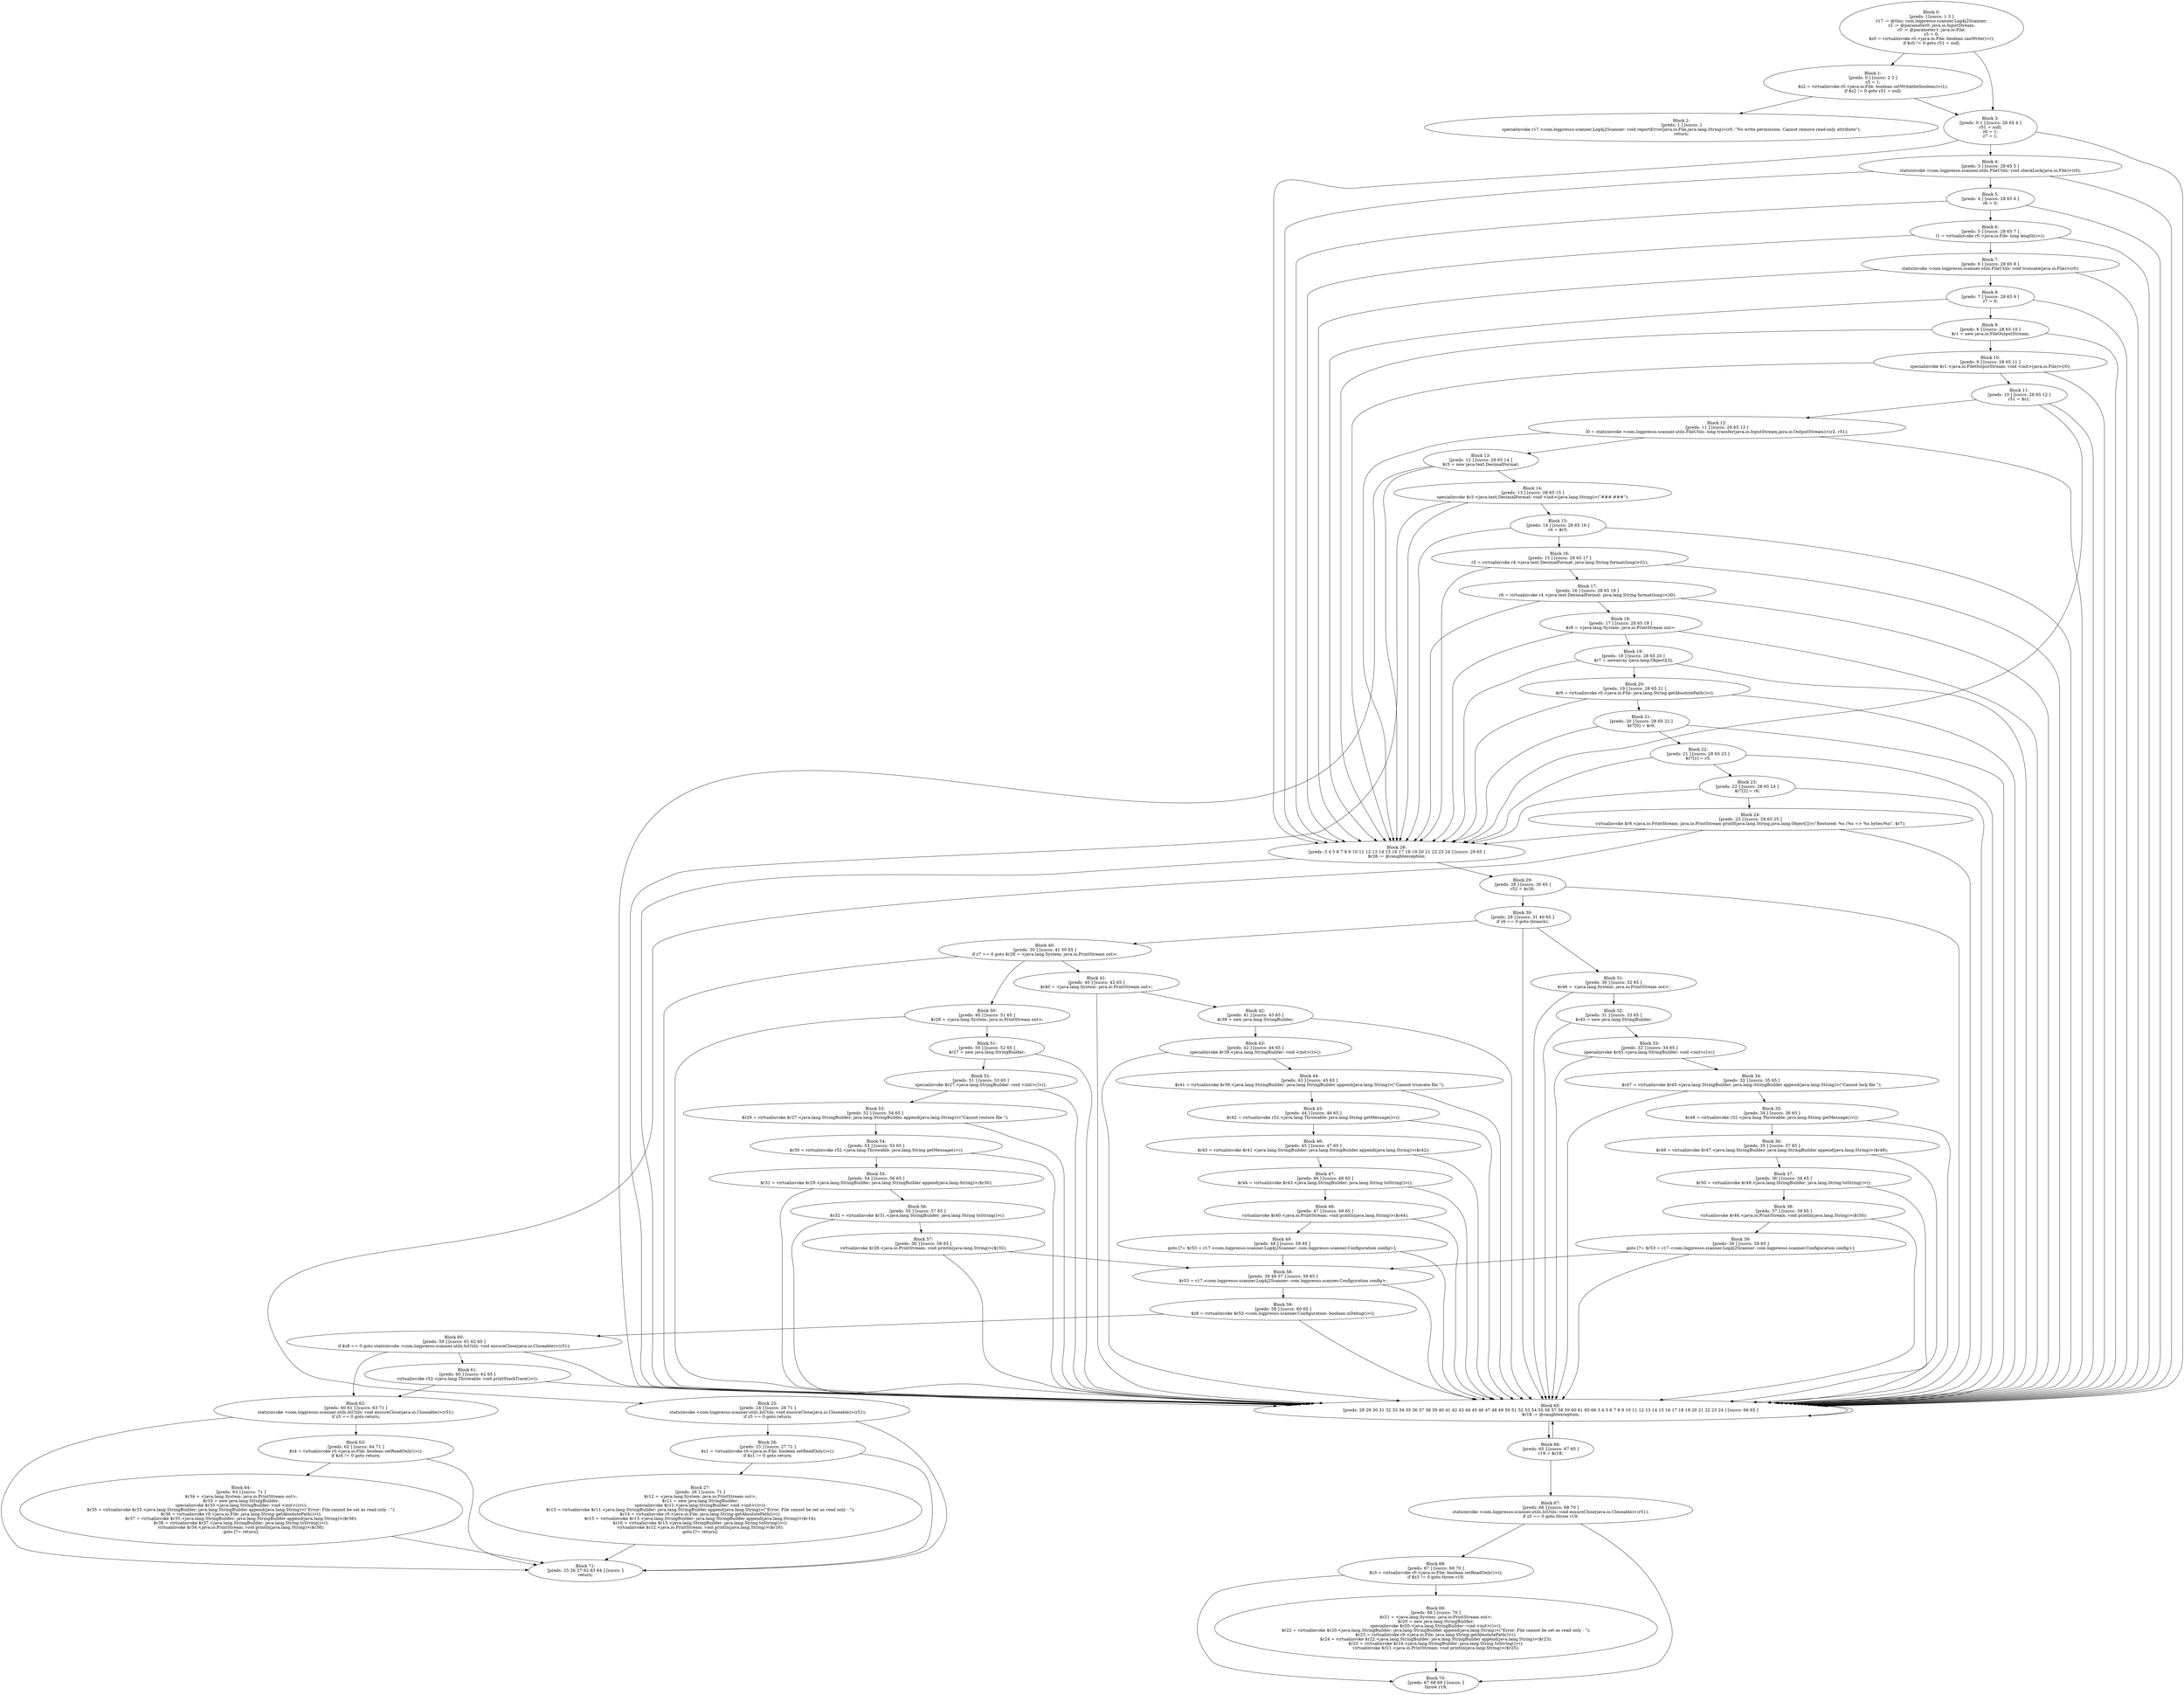 digraph "unitGraph" {
    "Block 0:
[preds: ] [succs: 1 3 ]
r17 := @this: com.logpresso.scanner.Log4j2Scanner;
r2 := @parameter0: java.io.InputStream;
r0 := @parameter1: java.io.File;
z5 = 0;
$z0 = virtualinvoke r0.<java.io.File: boolean canWrite()>();
if $z0 != 0 goto r51 = null;
"
    "Block 1:
[preds: 0 ] [succs: 2 3 ]
z5 = 1;
$z2 = virtualinvoke r0.<java.io.File: boolean setWritable(boolean)>(1);
if $z2 != 0 goto r51 = null;
"
    "Block 2:
[preds: 1 ] [succs: ]
specialinvoke r17.<com.logpresso.scanner.Log4j2Scanner: void reportError(java.io.File,java.lang.String)>(r0, \"No write permission. Cannot remove read-only attribute\");
return;
"
    "Block 3:
[preds: 0 1 ] [succs: 28 65 4 ]
r51 = null;
z6 = 1;
z7 = 1;
"
    "Block 4:
[preds: 3 ] [succs: 28 65 5 ]
staticinvoke <com.logpresso.scanner.utils.FileUtils: void checkLock(java.io.File)>(r0);
"
    "Block 5:
[preds: 4 ] [succs: 28 65 6 ]
z6 = 0;
"
    "Block 6:
[preds: 5 ] [succs: 28 65 7 ]
l1 = virtualinvoke r0.<java.io.File: long length()>();
"
    "Block 7:
[preds: 6 ] [succs: 28 65 8 ]
staticinvoke <com.logpresso.scanner.utils.FileUtils: void truncate(java.io.File)>(r0);
"
    "Block 8:
[preds: 7 ] [succs: 28 65 9 ]
z7 = 0;
"
    "Block 9:
[preds: 8 ] [succs: 28 65 10 ]
$r1 = new java.io.FileOutputStream;
"
    "Block 10:
[preds: 9 ] [succs: 28 65 11 ]
specialinvoke $r1.<java.io.FileOutputStream: void <init>(java.io.File)>(r0);
"
    "Block 11:
[preds: 10 ] [succs: 28 65 12 ]
r51 = $r1;
"
    "Block 12:
[preds: 11 ] [succs: 28 65 13 ]
l0 = staticinvoke <com.logpresso.scanner.utils.FileUtils: long transfer(java.io.InputStream,java.io.OutputStream)>(r2, r51);
"
    "Block 13:
[preds: 12 ] [succs: 28 65 14 ]
$r3 = new java.text.DecimalFormat;
"
    "Block 14:
[preds: 13 ] [succs: 28 65 15 ]
specialinvoke $r3.<java.text.DecimalFormat: void <init>(java.lang.String)>(\"###,###\");
"
    "Block 15:
[preds: 14 ] [succs: 28 65 16 ]
r4 = $r3;
"
    "Block 16:
[preds: 15 ] [succs: 28 65 17 ]
r5 = virtualinvoke r4.<java.text.DecimalFormat: java.lang.String format(long)>(l1);
"
    "Block 17:
[preds: 16 ] [succs: 28 65 18 ]
r6 = virtualinvoke r4.<java.text.DecimalFormat: java.lang.String format(long)>(l0);
"
    "Block 18:
[preds: 17 ] [succs: 28 65 19 ]
$r8 = <java.lang.System: java.io.PrintStream out>;
"
    "Block 19:
[preds: 18 ] [succs: 28 65 20 ]
$r7 = newarray (java.lang.Object)[3];
"
    "Block 20:
[preds: 19 ] [succs: 28 65 21 ]
$r9 = virtualinvoke r0.<java.io.File: java.lang.String getAbsolutePath()>();
"
    "Block 21:
[preds: 20 ] [succs: 28 65 22 ]
$r7[0] = $r9;
"
    "Block 22:
[preds: 21 ] [succs: 28 65 23 ]
$r7[1] = r5;
"
    "Block 23:
[preds: 22 ] [succs: 28 65 24 ]
$r7[2] = r6;
"
    "Block 24:
[preds: 23 ] [succs: 28 65 25 ]
virtualinvoke $r8.<java.io.PrintStream: java.io.PrintStream printf(java.lang.String,java.lang.Object[])>(\"Restored: %s (%s => %s bytes)%n\", $r7);
"
    "Block 25:
[preds: 24 ] [succs: 26 71 ]
staticinvoke <com.logpresso.scanner.utils.IoUtils: void ensureClose(java.io.Closeable)>(r51);
if z5 == 0 goto return;
"
    "Block 26:
[preds: 25 ] [succs: 27 71 ]
$z1 = virtualinvoke r0.<java.io.File: boolean setReadOnly()>();
if $z1 != 0 goto return;
"
    "Block 27:
[preds: 26 ] [succs: 71 ]
$r12 = <java.lang.System: java.io.PrintStream out>;
$r11 = new java.lang.StringBuilder;
specialinvoke $r11.<java.lang.StringBuilder: void <init>()>();
$r13 = virtualinvoke $r11.<java.lang.StringBuilder: java.lang.StringBuilder append(java.lang.String)>(\"Error: File cannot be set as read only - \");
$r14 = virtualinvoke r0.<java.io.File: java.lang.String getAbsolutePath()>();
$r15 = virtualinvoke $r13.<java.lang.StringBuilder: java.lang.StringBuilder append(java.lang.String)>($r14);
$r16 = virtualinvoke $r15.<java.lang.StringBuilder: java.lang.String toString()>();
virtualinvoke $r12.<java.io.PrintStream: void println(java.lang.String)>($r16);
goto [?= return];
"
    "Block 28:
[preds: 3 4 5 6 7 8 9 10 11 12 13 14 15 16 17 18 19 20 21 22 23 24 ] [succs: 29 65 ]
$r26 := @caughtexception;
"
    "Block 29:
[preds: 28 ] [succs: 30 65 ]
r52 = $r26;
"
    "Block 30:
[preds: 29 ] [succs: 31 40 65 ]
if z6 == 0 goto (branch);
"
    "Block 31:
[preds: 30 ] [succs: 32 65 ]
$r46 = <java.lang.System: java.io.PrintStream out>;
"
    "Block 32:
[preds: 31 ] [succs: 33 65 ]
$r45 = new java.lang.StringBuilder;
"
    "Block 33:
[preds: 32 ] [succs: 34 65 ]
specialinvoke $r45.<java.lang.StringBuilder: void <init>()>();
"
    "Block 34:
[preds: 33 ] [succs: 35 65 ]
$r47 = virtualinvoke $r45.<java.lang.StringBuilder: java.lang.StringBuilder append(java.lang.String)>(\"Cannot lock file \");
"
    "Block 35:
[preds: 34 ] [succs: 36 65 ]
$r48 = virtualinvoke r52.<java.lang.Throwable: java.lang.String getMessage()>();
"
    "Block 36:
[preds: 35 ] [succs: 37 65 ]
$r49 = virtualinvoke $r47.<java.lang.StringBuilder: java.lang.StringBuilder append(java.lang.String)>($r48);
"
    "Block 37:
[preds: 36 ] [succs: 38 65 ]
$r50 = virtualinvoke $r49.<java.lang.StringBuilder: java.lang.String toString()>();
"
    "Block 38:
[preds: 37 ] [succs: 39 65 ]
virtualinvoke $r46.<java.io.PrintStream: void println(java.lang.String)>($r50);
"
    "Block 39:
[preds: 38 ] [succs: 58 65 ]
goto [?= $r53 = r17.<com.logpresso.scanner.Log4j2Scanner: com.logpresso.scanner.Configuration config>];
"
    "Block 40:
[preds: 30 ] [succs: 41 50 65 ]
if z7 == 0 goto $r28 = <java.lang.System: java.io.PrintStream out>;
"
    "Block 41:
[preds: 40 ] [succs: 42 65 ]
$r40 = <java.lang.System: java.io.PrintStream out>;
"
    "Block 42:
[preds: 41 ] [succs: 43 65 ]
$r39 = new java.lang.StringBuilder;
"
    "Block 43:
[preds: 42 ] [succs: 44 65 ]
specialinvoke $r39.<java.lang.StringBuilder: void <init>()>();
"
    "Block 44:
[preds: 43 ] [succs: 45 65 ]
$r41 = virtualinvoke $r39.<java.lang.StringBuilder: java.lang.StringBuilder append(java.lang.String)>(\"Cannot truncate file \");
"
    "Block 45:
[preds: 44 ] [succs: 46 65 ]
$r42 = virtualinvoke r52.<java.lang.Throwable: java.lang.String getMessage()>();
"
    "Block 46:
[preds: 45 ] [succs: 47 65 ]
$r43 = virtualinvoke $r41.<java.lang.StringBuilder: java.lang.StringBuilder append(java.lang.String)>($r42);
"
    "Block 47:
[preds: 46 ] [succs: 48 65 ]
$r44 = virtualinvoke $r43.<java.lang.StringBuilder: java.lang.String toString()>();
"
    "Block 48:
[preds: 47 ] [succs: 49 65 ]
virtualinvoke $r40.<java.io.PrintStream: void println(java.lang.String)>($r44);
"
    "Block 49:
[preds: 48 ] [succs: 58 65 ]
goto [?= $r53 = r17.<com.logpresso.scanner.Log4j2Scanner: com.logpresso.scanner.Configuration config>];
"
    "Block 50:
[preds: 40 ] [succs: 51 65 ]
$r28 = <java.lang.System: java.io.PrintStream out>;
"
    "Block 51:
[preds: 50 ] [succs: 52 65 ]
$r27 = new java.lang.StringBuilder;
"
    "Block 52:
[preds: 51 ] [succs: 53 65 ]
specialinvoke $r27.<java.lang.StringBuilder: void <init>()>();
"
    "Block 53:
[preds: 52 ] [succs: 54 65 ]
$r29 = virtualinvoke $r27.<java.lang.StringBuilder: java.lang.StringBuilder append(java.lang.String)>(\"Cannot restore file \");
"
    "Block 54:
[preds: 53 ] [succs: 55 65 ]
$r30 = virtualinvoke r52.<java.lang.Throwable: java.lang.String getMessage()>();
"
    "Block 55:
[preds: 54 ] [succs: 56 65 ]
$r31 = virtualinvoke $r29.<java.lang.StringBuilder: java.lang.StringBuilder append(java.lang.String)>($r30);
"
    "Block 56:
[preds: 55 ] [succs: 57 65 ]
$r32 = virtualinvoke $r31.<java.lang.StringBuilder: java.lang.String toString()>();
"
    "Block 57:
[preds: 56 ] [succs: 58 65 ]
virtualinvoke $r28.<java.io.PrintStream: void println(java.lang.String)>($r32);
"
    "Block 58:
[preds: 39 49 57 ] [succs: 59 65 ]
$r53 = r17.<com.logpresso.scanner.Log4j2Scanner: com.logpresso.scanner.Configuration config>;
"
    "Block 59:
[preds: 58 ] [succs: 60 65 ]
$z8 = virtualinvoke $r53.<com.logpresso.scanner.Configuration: boolean isDebug()>();
"
    "Block 60:
[preds: 59 ] [succs: 61 62 65 ]
if $z8 == 0 goto staticinvoke <com.logpresso.scanner.utils.IoUtils: void ensureClose(java.io.Closeable)>(r51);
"
    "Block 61:
[preds: 60 ] [succs: 62 65 ]
virtualinvoke r52.<java.lang.Throwable: void printStackTrace()>();
"
    "Block 62:
[preds: 60 61 ] [succs: 63 71 ]
staticinvoke <com.logpresso.scanner.utils.IoUtils: void ensureClose(java.io.Closeable)>(r51);
if z5 == 0 goto return;
"
    "Block 63:
[preds: 62 ] [succs: 64 71 ]
$z4 = virtualinvoke r0.<java.io.File: boolean setReadOnly()>();
if $z4 != 0 goto return;
"
    "Block 64:
[preds: 63 ] [succs: 71 ]
$r34 = <java.lang.System: java.io.PrintStream out>;
$r33 = new java.lang.StringBuilder;
specialinvoke $r33.<java.lang.StringBuilder: void <init>()>();
$r35 = virtualinvoke $r33.<java.lang.StringBuilder: java.lang.StringBuilder append(java.lang.String)>(\"Error: File cannot be set as read only - \");
$r36 = virtualinvoke r0.<java.io.File: java.lang.String getAbsolutePath()>();
$r37 = virtualinvoke $r35.<java.lang.StringBuilder: java.lang.StringBuilder append(java.lang.String)>($r36);
$r38 = virtualinvoke $r37.<java.lang.StringBuilder: java.lang.String toString()>();
virtualinvoke $r34.<java.io.PrintStream: void println(java.lang.String)>($r38);
goto [?= return];
"
    "Block 65:
[preds: 28 29 30 31 32 33 34 35 36 37 38 39 40 41 42 43 44 45 46 47 48 49 50 51 52 53 54 55 56 57 58 59 60 61 65 66 3 4 5 6 7 8 9 10 11 12 13 14 15 16 17 18 19 20 21 22 23 24 ] [succs: 66 65 ]
$r18 := @caughtexception;
"
    "Block 66:
[preds: 65 ] [succs: 67 65 ]
r19 = $r18;
"
    "Block 67:
[preds: 66 ] [succs: 68 70 ]
staticinvoke <com.logpresso.scanner.utils.IoUtils: void ensureClose(java.io.Closeable)>(r51);
if z5 == 0 goto throw r19;
"
    "Block 68:
[preds: 67 ] [succs: 69 70 ]
$z3 = virtualinvoke r0.<java.io.File: boolean setReadOnly()>();
if $z3 != 0 goto throw r19;
"
    "Block 69:
[preds: 68 ] [succs: 70 ]
$r21 = <java.lang.System: java.io.PrintStream out>;
$r20 = new java.lang.StringBuilder;
specialinvoke $r20.<java.lang.StringBuilder: void <init>()>();
$r22 = virtualinvoke $r20.<java.lang.StringBuilder: java.lang.StringBuilder append(java.lang.String)>(\"Error: File cannot be set as read only - \");
$r23 = virtualinvoke r0.<java.io.File: java.lang.String getAbsolutePath()>();
$r24 = virtualinvoke $r22.<java.lang.StringBuilder: java.lang.StringBuilder append(java.lang.String)>($r23);
$r25 = virtualinvoke $r24.<java.lang.StringBuilder: java.lang.String toString()>();
virtualinvoke $r21.<java.io.PrintStream: void println(java.lang.String)>($r25);
"
    "Block 70:
[preds: 67 68 69 ] [succs: ]
throw r19;
"
    "Block 71:
[preds: 25 26 27 62 63 64 ] [succs: ]
return;
"
    "Block 0:
[preds: ] [succs: 1 3 ]
r17 := @this: com.logpresso.scanner.Log4j2Scanner;
r2 := @parameter0: java.io.InputStream;
r0 := @parameter1: java.io.File;
z5 = 0;
$z0 = virtualinvoke r0.<java.io.File: boolean canWrite()>();
if $z0 != 0 goto r51 = null;
"->"Block 1:
[preds: 0 ] [succs: 2 3 ]
z5 = 1;
$z2 = virtualinvoke r0.<java.io.File: boolean setWritable(boolean)>(1);
if $z2 != 0 goto r51 = null;
";
    "Block 0:
[preds: ] [succs: 1 3 ]
r17 := @this: com.logpresso.scanner.Log4j2Scanner;
r2 := @parameter0: java.io.InputStream;
r0 := @parameter1: java.io.File;
z5 = 0;
$z0 = virtualinvoke r0.<java.io.File: boolean canWrite()>();
if $z0 != 0 goto r51 = null;
"->"Block 3:
[preds: 0 1 ] [succs: 28 65 4 ]
r51 = null;
z6 = 1;
z7 = 1;
";
    "Block 1:
[preds: 0 ] [succs: 2 3 ]
z5 = 1;
$z2 = virtualinvoke r0.<java.io.File: boolean setWritable(boolean)>(1);
if $z2 != 0 goto r51 = null;
"->"Block 2:
[preds: 1 ] [succs: ]
specialinvoke r17.<com.logpresso.scanner.Log4j2Scanner: void reportError(java.io.File,java.lang.String)>(r0, \"No write permission. Cannot remove read-only attribute\");
return;
";
    "Block 1:
[preds: 0 ] [succs: 2 3 ]
z5 = 1;
$z2 = virtualinvoke r0.<java.io.File: boolean setWritable(boolean)>(1);
if $z2 != 0 goto r51 = null;
"->"Block 3:
[preds: 0 1 ] [succs: 28 65 4 ]
r51 = null;
z6 = 1;
z7 = 1;
";
    "Block 3:
[preds: 0 1 ] [succs: 28 65 4 ]
r51 = null;
z6 = 1;
z7 = 1;
"->"Block 28:
[preds: 3 4 5 6 7 8 9 10 11 12 13 14 15 16 17 18 19 20 21 22 23 24 ] [succs: 29 65 ]
$r26 := @caughtexception;
";
    "Block 3:
[preds: 0 1 ] [succs: 28 65 4 ]
r51 = null;
z6 = 1;
z7 = 1;
"->"Block 65:
[preds: 28 29 30 31 32 33 34 35 36 37 38 39 40 41 42 43 44 45 46 47 48 49 50 51 52 53 54 55 56 57 58 59 60 61 65 66 3 4 5 6 7 8 9 10 11 12 13 14 15 16 17 18 19 20 21 22 23 24 ] [succs: 66 65 ]
$r18 := @caughtexception;
";
    "Block 3:
[preds: 0 1 ] [succs: 28 65 4 ]
r51 = null;
z6 = 1;
z7 = 1;
"->"Block 4:
[preds: 3 ] [succs: 28 65 5 ]
staticinvoke <com.logpresso.scanner.utils.FileUtils: void checkLock(java.io.File)>(r0);
";
    "Block 4:
[preds: 3 ] [succs: 28 65 5 ]
staticinvoke <com.logpresso.scanner.utils.FileUtils: void checkLock(java.io.File)>(r0);
"->"Block 28:
[preds: 3 4 5 6 7 8 9 10 11 12 13 14 15 16 17 18 19 20 21 22 23 24 ] [succs: 29 65 ]
$r26 := @caughtexception;
";
    "Block 4:
[preds: 3 ] [succs: 28 65 5 ]
staticinvoke <com.logpresso.scanner.utils.FileUtils: void checkLock(java.io.File)>(r0);
"->"Block 65:
[preds: 28 29 30 31 32 33 34 35 36 37 38 39 40 41 42 43 44 45 46 47 48 49 50 51 52 53 54 55 56 57 58 59 60 61 65 66 3 4 5 6 7 8 9 10 11 12 13 14 15 16 17 18 19 20 21 22 23 24 ] [succs: 66 65 ]
$r18 := @caughtexception;
";
    "Block 4:
[preds: 3 ] [succs: 28 65 5 ]
staticinvoke <com.logpresso.scanner.utils.FileUtils: void checkLock(java.io.File)>(r0);
"->"Block 5:
[preds: 4 ] [succs: 28 65 6 ]
z6 = 0;
";
    "Block 5:
[preds: 4 ] [succs: 28 65 6 ]
z6 = 0;
"->"Block 28:
[preds: 3 4 5 6 7 8 9 10 11 12 13 14 15 16 17 18 19 20 21 22 23 24 ] [succs: 29 65 ]
$r26 := @caughtexception;
";
    "Block 5:
[preds: 4 ] [succs: 28 65 6 ]
z6 = 0;
"->"Block 65:
[preds: 28 29 30 31 32 33 34 35 36 37 38 39 40 41 42 43 44 45 46 47 48 49 50 51 52 53 54 55 56 57 58 59 60 61 65 66 3 4 5 6 7 8 9 10 11 12 13 14 15 16 17 18 19 20 21 22 23 24 ] [succs: 66 65 ]
$r18 := @caughtexception;
";
    "Block 5:
[preds: 4 ] [succs: 28 65 6 ]
z6 = 0;
"->"Block 6:
[preds: 5 ] [succs: 28 65 7 ]
l1 = virtualinvoke r0.<java.io.File: long length()>();
";
    "Block 6:
[preds: 5 ] [succs: 28 65 7 ]
l1 = virtualinvoke r0.<java.io.File: long length()>();
"->"Block 28:
[preds: 3 4 5 6 7 8 9 10 11 12 13 14 15 16 17 18 19 20 21 22 23 24 ] [succs: 29 65 ]
$r26 := @caughtexception;
";
    "Block 6:
[preds: 5 ] [succs: 28 65 7 ]
l1 = virtualinvoke r0.<java.io.File: long length()>();
"->"Block 65:
[preds: 28 29 30 31 32 33 34 35 36 37 38 39 40 41 42 43 44 45 46 47 48 49 50 51 52 53 54 55 56 57 58 59 60 61 65 66 3 4 5 6 7 8 9 10 11 12 13 14 15 16 17 18 19 20 21 22 23 24 ] [succs: 66 65 ]
$r18 := @caughtexception;
";
    "Block 6:
[preds: 5 ] [succs: 28 65 7 ]
l1 = virtualinvoke r0.<java.io.File: long length()>();
"->"Block 7:
[preds: 6 ] [succs: 28 65 8 ]
staticinvoke <com.logpresso.scanner.utils.FileUtils: void truncate(java.io.File)>(r0);
";
    "Block 7:
[preds: 6 ] [succs: 28 65 8 ]
staticinvoke <com.logpresso.scanner.utils.FileUtils: void truncate(java.io.File)>(r0);
"->"Block 28:
[preds: 3 4 5 6 7 8 9 10 11 12 13 14 15 16 17 18 19 20 21 22 23 24 ] [succs: 29 65 ]
$r26 := @caughtexception;
";
    "Block 7:
[preds: 6 ] [succs: 28 65 8 ]
staticinvoke <com.logpresso.scanner.utils.FileUtils: void truncate(java.io.File)>(r0);
"->"Block 65:
[preds: 28 29 30 31 32 33 34 35 36 37 38 39 40 41 42 43 44 45 46 47 48 49 50 51 52 53 54 55 56 57 58 59 60 61 65 66 3 4 5 6 7 8 9 10 11 12 13 14 15 16 17 18 19 20 21 22 23 24 ] [succs: 66 65 ]
$r18 := @caughtexception;
";
    "Block 7:
[preds: 6 ] [succs: 28 65 8 ]
staticinvoke <com.logpresso.scanner.utils.FileUtils: void truncate(java.io.File)>(r0);
"->"Block 8:
[preds: 7 ] [succs: 28 65 9 ]
z7 = 0;
";
    "Block 8:
[preds: 7 ] [succs: 28 65 9 ]
z7 = 0;
"->"Block 28:
[preds: 3 4 5 6 7 8 9 10 11 12 13 14 15 16 17 18 19 20 21 22 23 24 ] [succs: 29 65 ]
$r26 := @caughtexception;
";
    "Block 8:
[preds: 7 ] [succs: 28 65 9 ]
z7 = 0;
"->"Block 65:
[preds: 28 29 30 31 32 33 34 35 36 37 38 39 40 41 42 43 44 45 46 47 48 49 50 51 52 53 54 55 56 57 58 59 60 61 65 66 3 4 5 6 7 8 9 10 11 12 13 14 15 16 17 18 19 20 21 22 23 24 ] [succs: 66 65 ]
$r18 := @caughtexception;
";
    "Block 8:
[preds: 7 ] [succs: 28 65 9 ]
z7 = 0;
"->"Block 9:
[preds: 8 ] [succs: 28 65 10 ]
$r1 = new java.io.FileOutputStream;
";
    "Block 9:
[preds: 8 ] [succs: 28 65 10 ]
$r1 = new java.io.FileOutputStream;
"->"Block 28:
[preds: 3 4 5 6 7 8 9 10 11 12 13 14 15 16 17 18 19 20 21 22 23 24 ] [succs: 29 65 ]
$r26 := @caughtexception;
";
    "Block 9:
[preds: 8 ] [succs: 28 65 10 ]
$r1 = new java.io.FileOutputStream;
"->"Block 65:
[preds: 28 29 30 31 32 33 34 35 36 37 38 39 40 41 42 43 44 45 46 47 48 49 50 51 52 53 54 55 56 57 58 59 60 61 65 66 3 4 5 6 7 8 9 10 11 12 13 14 15 16 17 18 19 20 21 22 23 24 ] [succs: 66 65 ]
$r18 := @caughtexception;
";
    "Block 9:
[preds: 8 ] [succs: 28 65 10 ]
$r1 = new java.io.FileOutputStream;
"->"Block 10:
[preds: 9 ] [succs: 28 65 11 ]
specialinvoke $r1.<java.io.FileOutputStream: void <init>(java.io.File)>(r0);
";
    "Block 10:
[preds: 9 ] [succs: 28 65 11 ]
specialinvoke $r1.<java.io.FileOutputStream: void <init>(java.io.File)>(r0);
"->"Block 28:
[preds: 3 4 5 6 7 8 9 10 11 12 13 14 15 16 17 18 19 20 21 22 23 24 ] [succs: 29 65 ]
$r26 := @caughtexception;
";
    "Block 10:
[preds: 9 ] [succs: 28 65 11 ]
specialinvoke $r1.<java.io.FileOutputStream: void <init>(java.io.File)>(r0);
"->"Block 65:
[preds: 28 29 30 31 32 33 34 35 36 37 38 39 40 41 42 43 44 45 46 47 48 49 50 51 52 53 54 55 56 57 58 59 60 61 65 66 3 4 5 6 7 8 9 10 11 12 13 14 15 16 17 18 19 20 21 22 23 24 ] [succs: 66 65 ]
$r18 := @caughtexception;
";
    "Block 10:
[preds: 9 ] [succs: 28 65 11 ]
specialinvoke $r1.<java.io.FileOutputStream: void <init>(java.io.File)>(r0);
"->"Block 11:
[preds: 10 ] [succs: 28 65 12 ]
r51 = $r1;
";
    "Block 11:
[preds: 10 ] [succs: 28 65 12 ]
r51 = $r1;
"->"Block 28:
[preds: 3 4 5 6 7 8 9 10 11 12 13 14 15 16 17 18 19 20 21 22 23 24 ] [succs: 29 65 ]
$r26 := @caughtexception;
";
    "Block 11:
[preds: 10 ] [succs: 28 65 12 ]
r51 = $r1;
"->"Block 65:
[preds: 28 29 30 31 32 33 34 35 36 37 38 39 40 41 42 43 44 45 46 47 48 49 50 51 52 53 54 55 56 57 58 59 60 61 65 66 3 4 5 6 7 8 9 10 11 12 13 14 15 16 17 18 19 20 21 22 23 24 ] [succs: 66 65 ]
$r18 := @caughtexception;
";
    "Block 11:
[preds: 10 ] [succs: 28 65 12 ]
r51 = $r1;
"->"Block 12:
[preds: 11 ] [succs: 28 65 13 ]
l0 = staticinvoke <com.logpresso.scanner.utils.FileUtils: long transfer(java.io.InputStream,java.io.OutputStream)>(r2, r51);
";
    "Block 12:
[preds: 11 ] [succs: 28 65 13 ]
l0 = staticinvoke <com.logpresso.scanner.utils.FileUtils: long transfer(java.io.InputStream,java.io.OutputStream)>(r2, r51);
"->"Block 28:
[preds: 3 4 5 6 7 8 9 10 11 12 13 14 15 16 17 18 19 20 21 22 23 24 ] [succs: 29 65 ]
$r26 := @caughtexception;
";
    "Block 12:
[preds: 11 ] [succs: 28 65 13 ]
l0 = staticinvoke <com.logpresso.scanner.utils.FileUtils: long transfer(java.io.InputStream,java.io.OutputStream)>(r2, r51);
"->"Block 65:
[preds: 28 29 30 31 32 33 34 35 36 37 38 39 40 41 42 43 44 45 46 47 48 49 50 51 52 53 54 55 56 57 58 59 60 61 65 66 3 4 5 6 7 8 9 10 11 12 13 14 15 16 17 18 19 20 21 22 23 24 ] [succs: 66 65 ]
$r18 := @caughtexception;
";
    "Block 12:
[preds: 11 ] [succs: 28 65 13 ]
l0 = staticinvoke <com.logpresso.scanner.utils.FileUtils: long transfer(java.io.InputStream,java.io.OutputStream)>(r2, r51);
"->"Block 13:
[preds: 12 ] [succs: 28 65 14 ]
$r3 = new java.text.DecimalFormat;
";
    "Block 13:
[preds: 12 ] [succs: 28 65 14 ]
$r3 = new java.text.DecimalFormat;
"->"Block 28:
[preds: 3 4 5 6 7 8 9 10 11 12 13 14 15 16 17 18 19 20 21 22 23 24 ] [succs: 29 65 ]
$r26 := @caughtexception;
";
    "Block 13:
[preds: 12 ] [succs: 28 65 14 ]
$r3 = new java.text.DecimalFormat;
"->"Block 65:
[preds: 28 29 30 31 32 33 34 35 36 37 38 39 40 41 42 43 44 45 46 47 48 49 50 51 52 53 54 55 56 57 58 59 60 61 65 66 3 4 5 6 7 8 9 10 11 12 13 14 15 16 17 18 19 20 21 22 23 24 ] [succs: 66 65 ]
$r18 := @caughtexception;
";
    "Block 13:
[preds: 12 ] [succs: 28 65 14 ]
$r3 = new java.text.DecimalFormat;
"->"Block 14:
[preds: 13 ] [succs: 28 65 15 ]
specialinvoke $r3.<java.text.DecimalFormat: void <init>(java.lang.String)>(\"###,###\");
";
    "Block 14:
[preds: 13 ] [succs: 28 65 15 ]
specialinvoke $r3.<java.text.DecimalFormat: void <init>(java.lang.String)>(\"###,###\");
"->"Block 28:
[preds: 3 4 5 6 7 8 9 10 11 12 13 14 15 16 17 18 19 20 21 22 23 24 ] [succs: 29 65 ]
$r26 := @caughtexception;
";
    "Block 14:
[preds: 13 ] [succs: 28 65 15 ]
specialinvoke $r3.<java.text.DecimalFormat: void <init>(java.lang.String)>(\"###,###\");
"->"Block 65:
[preds: 28 29 30 31 32 33 34 35 36 37 38 39 40 41 42 43 44 45 46 47 48 49 50 51 52 53 54 55 56 57 58 59 60 61 65 66 3 4 5 6 7 8 9 10 11 12 13 14 15 16 17 18 19 20 21 22 23 24 ] [succs: 66 65 ]
$r18 := @caughtexception;
";
    "Block 14:
[preds: 13 ] [succs: 28 65 15 ]
specialinvoke $r3.<java.text.DecimalFormat: void <init>(java.lang.String)>(\"###,###\");
"->"Block 15:
[preds: 14 ] [succs: 28 65 16 ]
r4 = $r3;
";
    "Block 15:
[preds: 14 ] [succs: 28 65 16 ]
r4 = $r3;
"->"Block 28:
[preds: 3 4 5 6 7 8 9 10 11 12 13 14 15 16 17 18 19 20 21 22 23 24 ] [succs: 29 65 ]
$r26 := @caughtexception;
";
    "Block 15:
[preds: 14 ] [succs: 28 65 16 ]
r4 = $r3;
"->"Block 65:
[preds: 28 29 30 31 32 33 34 35 36 37 38 39 40 41 42 43 44 45 46 47 48 49 50 51 52 53 54 55 56 57 58 59 60 61 65 66 3 4 5 6 7 8 9 10 11 12 13 14 15 16 17 18 19 20 21 22 23 24 ] [succs: 66 65 ]
$r18 := @caughtexception;
";
    "Block 15:
[preds: 14 ] [succs: 28 65 16 ]
r4 = $r3;
"->"Block 16:
[preds: 15 ] [succs: 28 65 17 ]
r5 = virtualinvoke r4.<java.text.DecimalFormat: java.lang.String format(long)>(l1);
";
    "Block 16:
[preds: 15 ] [succs: 28 65 17 ]
r5 = virtualinvoke r4.<java.text.DecimalFormat: java.lang.String format(long)>(l1);
"->"Block 28:
[preds: 3 4 5 6 7 8 9 10 11 12 13 14 15 16 17 18 19 20 21 22 23 24 ] [succs: 29 65 ]
$r26 := @caughtexception;
";
    "Block 16:
[preds: 15 ] [succs: 28 65 17 ]
r5 = virtualinvoke r4.<java.text.DecimalFormat: java.lang.String format(long)>(l1);
"->"Block 65:
[preds: 28 29 30 31 32 33 34 35 36 37 38 39 40 41 42 43 44 45 46 47 48 49 50 51 52 53 54 55 56 57 58 59 60 61 65 66 3 4 5 6 7 8 9 10 11 12 13 14 15 16 17 18 19 20 21 22 23 24 ] [succs: 66 65 ]
$r18 := @caughtexception;
";
    "Block 16:
[preds: 15 ] [succs: 28 65 17 ]
r5 = virtualinvoke r4.<java.text.DecimalFormat: java.lang.String format(long)>(l1);
"->"Block 17:
[preds: 16 ] [succs: 28 65 18 ]
r6 = virtualinvoke r4.<java.text.DecimalFormat: java.lang.String format(long)>(l0);
";
    "Block 17:
[preds: 16 ] [succs: 28 65 18 ]
r6 = virtualinvoke r4.<java.text.DecimalFormat: java.lang.String format(long)>(l0);
"->"Block 28:
[preds: 3 4 5 6 7 8 9 10 11 12 13 14 15 16 17 18 19 20 21 22 23 24 ] [succs: 29 65 ]
$r26 := @caughtexception;
";
    "Block 17:
[preds: 16 ] [succs: 28 65 18 ]
r6 = virtualinvoke r4.<java.text.DecimalFormat: java.lang.String format(long)>(l0);
"->"Block 65:
[preds: 28 29 30 31 32 33 34 35 36 37 38 39 40 41 42 43 44 45 46 47 48 49 50 51 52 53 54 55 56 57 58 59 60 61 65 66 3 4 5 6 7 8 9 10 11 12 13 14 15 16 17 18 19 20 21 22 23 24 ] [succs: 66 65 ]
$r18 := @caughtexception;
";
    "Block 17:
[preds: 16 ] [succs: 28 65 18 ]
r6 = virtualinvoke r4.<java.text.DecimalFormat: java.lang.String format(long)>(l0);
"->"Block 18:
[preds: 17 ] [succs: 28 65 19 ]
$r8 = <java.lang.System: java.io.PrintStream out>;
";
    "Block 18:
[preds: 17 ] [succs: 28 65 19 ]
$r8 = <java.lang.System: java.io.PrintStream out>;
"->"Block 28:
[preds: 3 4 5 6 7 8 9 10 11 12 13 14 15 16 17 18 19 20 21 22 23 24 ] [succs: 29 65 ]
$r26 := @caughtexception;
";
    "Block 18:
[preds: 17 ] [succs: 28 65 19 ]
$r8 = <java.lang.System: java.io.PrintStream out>;
"->"Block 65:
[preds: 28 29 30 31 32 33 34 35 36 37 38 39 40 41 42 43 44 45 46 47 48 49 50 51 52 53 54 55 56 57 58 59 60 61 65 66 3 4 5 6 7 8 9 10 11 12 13 14 15 16 17 18 19 20 21 22 23 24 ] [succs: 66 65 ]
$r18 := @caughtexception;
";
    "Block 18:
[preds: 17 ] [succs: 28 65 19 ]
$r8 = <java.lang.System: java.io.PrintStream out>;
"->"Block 19:
[preds: 18 ] [succs: 28 65 20 ]
$r7 = newarray (java.lang.Object)[3];
";
    "Block 19:
[preds: 18 ] [succs: 28 65 20 ]
$r7 = newarray (java.lang.Object)[3];
"->"Block 28:
[preds: 3 4 5 6 7 8 9 10 11 12 13 14 15 16 17 18 19 20 21 22 23 24 ] [succs: 29 65 ]
$r26 := @caughtexception;
";
    "Block 19:
[preds: 18 ] [succs: 28 65 20 ]
$r7 = newarray (java.lang.Object)[3];
"->"Block 65:
[preds: 28 29 30 31 32 33 34 35 36 37 38 39 40 41 42 43 44 45 46 47 48 49 50 51 52 53 54 55 56 57 58 59 60 61 65 66 3 4 5 6 7 8 9 10 11 12 13 14 15 16 17 18 19 20 21 22 23 24 ] [succs: 66 65 ]
$r18 := @caughtexception;
";
    "Block 19:
[preds: 18 ] [succs: 28 65 20 ]
$r7 = newarray (java.lang.Object)[3];
"->"Block 20:
[preds: 19 ] [succs: 28 65 21 ]
$r9 = virtualinvoke r0.<java.io.File: java.lang.String getAbsolutePath()>();
";
    "Block 20:
[preds: 19 ] [succs: 28 65 21 ]
$r9 = virtualinvoke r0.<java.io.File: java.lang.String getAbsolutePath()>();
"->"Block 28:
[preds: 3 4 5 6 7 8 9 10 11 12 13 14 15 16 17 18 19 20 21 22 23 24 ] [succs: 29 65 ]
$r26 := @caughtexception;
";
    "Block 20:
[preds: 19 ] [succs: 28 65 21 ]
$r9 = virtualinvoke r0.<java.io.File: java.lang.String getAbsolutePath()>();
"->"Block 65:
[preds: 28 29 30 31 32 33 34 35 36 37 38 39 40 41 42 43 44 45 46 47 48 49 50 51 52 53 54 55 56 57 58 59 60 61 65 66 3 4 5 6 7 8 9 10 11 12 13 14 15 16 17 18 19 20 21 22 23 24 ] [succs: 66 65 ]
$r18 := @caughtexception;
";
    "Block 20:
[preds: 19 ] [succs: 28 65 21 ]
$r9 = virtualinvoke r0.<java.io.File: java.lang.String getAbsolutePath()>();
"->"Block 21:
[preds: 20 ] [succs: 28 65 22 ]
$r7[0] = $r9;
";
    "Block 21:
[preds: 20 ] [succs: 28 65 22 ]
$r7[0] = $r9;
"->"Block 28:
[preds: 3 4 5 6 7 8 9 10 11 12 13 14 15 16 17 18 19 20 21 22 23 24 ] [succs: 29 65 ]
$r26 := @caughtexception;
";
    "Block 21:
[preds: 20 ] [succs: 28 65 22 ]
$r7[0] = $r9;
"->"Block 65:
[preds: 28 29 30 31 32 33 34 35 36 37 38 39 40 41 42 43 44 45 46 47 48 49 50 51 52 53 54 55 56 57 58 59 60 61 65 66 3 4 5 6 7 8 9 10 11 12 13 14 15 16 17 18 19 20 21 22 23 24 ] [succs: 66 65 ]
$r18 := @caughtexception;
";
    "Block 21:
[preds: 20 ] [succs: 28 65 22 ]
$r7[0] = $r9;
"->"Block 22:
[preds: 21 ] [succs: 28 65 23 ]
$r7[1] = r5;
";
    "Block 22:
[preds: 21 ] [succs: 28 65 23 ]
$r7[1] = r5;
"->"Block 28:
[preds: 3 4 5 6 7 8 9 10 11 12 13 14 15 16 17 18 19 20 21 22 23 24 ] [succs: 29 65 ]
$r26 := @caughtexception;
";
    "Block 22:
[preds: 21 ] [succs: 28 65 23 ]
$r7[1] = r5;
"->"Block 65:
[preds: 28 29 30 31 32 33 34 35 36 37 38 39 40 41 42 43 44 45 46 47 48 49 50 51 52 53 54 55 56 57 58 59 60 61 65 66 3 4 5 6 7 8 9 10 11 12 13 14 15 16 17 18 19 20 21 22 23 24 ] [succs: 66 65 ]
$r18 := @caughtexception;
";
    "Block 22:
[preds: 21 ] [succs: 28 65 23 ]
$r7[1] = r5;
"->"Block 23:
[preds: 22 ] [succs: 28 65 24 ]
$r7[2] = r6;
";
    "Block 23:
[preds: 22 ] [succs: 28 65 24 ]
$r7[2] = r6;
"->"Block 28:
[preds: 3 4 5 6 7 8 9 10 11 12 13 14 15 16 17 18 19 20 21 22 23 24 ] [succs: 29 65 ]
$r26 := @caughtexception;
";
    "Block 23:
[preds: 22 ] [succs: 28 65 24 ]
$r7[2] = r6;
"->"Block 65:
[preds: 28 29 30 31 32 33 34 35 36 37 38 39 40 41 42 43 44 45 46 47 48 49 50 51 52 53 54 55 56 57 58 59 60 61 65 66 3 4 5 6 7 8 9 10 11 12 13 14 15 16 17 18 19 20 21 22 23 24 ] [succs: 66 65 ]
$r18 := @caughtexception;
";
    "Block 23:
[preds: 22 ] [succs: 28 65 24 ]
$r7[2] = r6;
"->"Block 24:
[preds: 23 ] [succs: 28 65 25 ]
virtualinvoke $r8.<java.io.PrintStream: java.io.PrintStream printf(java.lang.String,java.lang.Object[])>(\"Restored: %s (%s => %s bytes)%n\", $r7);
";
    "Block 24:
[preds: 23 ] [succs: 28 65 25 ]
virtualinvoke $r8.<java.io.PrintStream: java.io.PrintStream printf(java.lang.String,java.lang.Object[])>(\"Restored: %s (%s => %s bytes)%n\", $r7);
"->"Block 28:
[preds: 3 4 5 6 7 8 9 10 11 12 13 14 15 16 17 18 19 20 21 22 23 24 ] [succs: 29 65 ]
$r26 := @caughtexception;
";
    "Block 24:
[preds: 23 ] [succs: 28 65 25 ]
virtualinvoke $r8.<java.io.PrintStream: java.io.PrintStream printf(java.lang.String,java.lang.Object[])>(\"Restored: %s (%s => %s bytes)%n\", $r7);
"->"Block 65:
[preds: 28 29 30 31 32 33 34 35 36 37 38 39 40 41 42 43 44 45 46 47 48 49 50 51 52 53 54 55 56 57 58 59 60 61 65 66 3 4 5 6 7 8 9 10 11 12 13 14 15 16 17 18 19 20 21 22 23 24 ] [succs: 66 65 ]
$r18 := @caughtexception;
";
    "Block 24:
[preds: 23 ] [succs: 28 65 25 ]
virtualinvoke $r8.<java.io.PrintStream: java.io.PrintStream printf(java.lang.String,java.lang.Object[])>(\"Restored: %s (%s => %s bytes)%n\", $r7);
"->"Block 25:
[preds: 24 ] [succs: 26 71 ]
staticinvoke <com.logpresso.scanner.utils.IoUtils: void ensureClose(java.io.Closeable)>(r51);
if z5 == 0 goto return;
";
    "Block 25:
[preds: 24 ] [succs: 26 71 ]
staticinvoke <com.logpresso.scanner.utils.IoUtils: void ensureClose(java.io.Closeable)>(r51);
if z5 == 0 goto return;
"->"Block 26:
[preds: 25 ] [succs: 27 71 ]
$z1 = virtualinvoke r0.<java.io.File: boolean setReadOnly()>();
if $z1 != 0 goto return;
";
    "Block 25:
[preds: 24 ] [succs: 26 71 ]
staticinvoke <com.logpresso.scanner.utils.IoUtils: void ensureClose(java.io.Closeable)>(r51);
if z5 == 0 goto return;
"->"Block 71:
[preds: 25 26 27 62 63 64 ] [succs: ]
return;
";
    "Block 26:
[preds: 25 ] [succs: 27 71 ]
$z1 = virtualinvoke r0.<java.io.File: boolean setReadOnly()>();
if $z1 != 0 goto return;
"->"Block 27:
[preds: 26 ] [succs: 71 ]
$r12 = <java.lang.System: java.io.PrintStream out>;
$r11 = new java.lang.StringBuilder;
specialinvoke $r11.<java.lang.StringBuilder: void <init>()>();
$r13 = virtualinvoke $r11.<java.lang.StringBuilder: java.lang.StringBuilder append(java.lang.String)>(\"Error: File cannot be set as read only - \");
$r14 = virtualinvoke r0.<java.io.File: java.lang.String getAbsolutePath()>();
$r15 = virtualinvoke $r13.<java.lang.StringBuilder: java.lang.StringBuilder append(java.lang.String)>($r14);
$r16 = virtualinvoke $r15.<java.lang.StringBuilder: java.lang.String toString()>();
virtualinvoke $r12.<java.io.PrintStream: void println(java.lang.String)>($r16);
goto [?= return];
";
    "Block 26:
[preds: 25 ] [succs: 27 71 ]
$z1 = virtualinvoke r0.<java.io.File: boolean setReadOnly()>();
if $z1 != 0 goto return;
"->"Block 71:
[preds: 25 26 27 62 63 64 ] [succs: ]
return;
";
    "Block 27:
[preds: 26 ] [succs: 71 ]
$r12 = <java.lang.System: java.io.PrintStream out>;
$r11 = new java.lang.StringBuilder;
specialinvoke $r11.<java.lang.StringBuilder: void <init>()>();
$r13 = virtualinvoke $r11.<java.lang.StringBuilder: java.lang.StringBuilder append(java.lang.String)>(\"Error: File cannot be set as read only - \");
$r14 = virtualinvoke r0.<java.io.File: java.lang.String getAbsolutePath()>();
$r15 = virtualinvoke $r13.<java.lang.StringBuilder: java.lang.StringBuilder append(java.lang.String)>($r14);
$r16 = virtualinvoke $r15.<java.lang.StringBuilder: java.lang.String toString()>();
virtualinvoke $r12.<java.io.PrintStream: void println(java.lang.String)>($r16);
goto [?= return];
"->"Block 71:
[preds: 25 26 27 62 63 64 ] [succs: ]
return;
";
    "Block 28:
[preds: 3 4 5 6 7 8 9 10 11 12 13 14 15 16 17 18 19 20 21 22 23 24 ] [succs: 29 65 ]
$r26 := @caughtexception;
"->"Block 29:
[preds: 28 ] [succs: 30 65 ]
r52 = $r26;
";
    "Block 28:
[preds: 3 4 5 6 7 8 9 10 11 12 13 14 15 16 17 18 19 20 21 22 23 24 ] [succs: 29 65 ]
$r26 := @caughtexception;
"->"Block 65:
[preds: 28 29 30 31 32 33 34 35 36 37 38 39 40 41 42 43 44 45 46 47 48 49 50 51 52 53 54 55 56 57 58 59 60 61 65 66 3 4 5 6 7 8 9 10 11 12 13 14 15 16 17 18 19 20 21 22 23 24 ] [succs: 66 65 ]
$r18 := @caughtexception;
";
    "Block 29:
[preds: 28 ] [succs: 30 65 ]
r52 = $r26;
"->"Block 30:
[preds: 29 ] [succs: 31 40 65 ]
if z6 == 0 goto (branch);
";
    "Block 29:
[preds: 28 ] [succs: 30 65 ]
r52 = $r26;
"->"Block 65:
[preds: 28 29 30 31 32 33 34 35 36 37 38 39 40 41 42 43 44 45 46 47 48 49 50 51 52 53 54 55 56 57 58 59 60 61 65 66 3 4 5 6 7 8 9 10 11 12 13 14 15 16 17 18 19 20 21 22 23 24 ] [succs: 66 65 ]
$r18 := @caughtexception;
";
    "Block 30:
[preds: 29 ] [succs: 31 40 65 ]
if z6 == 0 goto (branch);
"->"Block 31:
[preds: 30 ] [succs: 32 65 ]
$r46 = <java.lang.System: java.io.PrintStream out>;
";
    "Block 30:
[preds: 29 ] [succs: 31 40 65 ]
if z6 == 0 goto (branch);
"->"Block 40:
[preds: 30 ] [succs: 41 50 65 ]
if z7 == 0 goto $r28 = <java.lang.System: java.io.PrintStream out>;
";
    "Block 30:
[preds: 29 ] [succs: 31 40 65 ]
if z6 == 0 goto (branch);
"->"Block 65:
[preds: 28 29 30 31 32 33 34 35 36 37 38 39 40 41 42 43 44 45 46 47 48 49 50 51 52 53 54 55 56 57 58 59 60 61 65 66 3 4 5 6 7 8 9 10 11 12 13 14 15 16 17 18 19 20 21 22 23 24 ] [succs: 66 65 ]
$r18 := @caughtexception;
";
    "Block 31:
[preds: 30 ] [succs: 32 65 ]
$r46 = <java.lang.System: java.io.PrintStream out>;
"->"Block 32:
[preds: 31 ] [succs: 33 65 ]
$r45 = new java.lang.StringBuilder;
";
    "Block 31:
[preds: 30 ] [succs: 32 65 ]
$r46 = <java.lang.System: java.io.PrintStream out>;
"->"Block 65:
[preds: 28 29 30 31 32 33 34 35 36 37 38 39 40 41 42 43 44 45 46 47 48 49 50 51 52 53 54 55 56 57 58 59 60 61 65 66 3 4 5 6 7 8 9 10 11 12 13 14 15 16 17 18 19 20 21 22 23 24 ] [succs: 66 65 ]
$r18 := @caughtexception;
";
    "Block 32:
[preds: 31 ] [succs: 33 65 ]
$r45 = new java.lang.StringBuilder;
"->"Block 33:
[preds: 32 ] [succs: 34 65 ]
specialinvoke $r45.<java.lang.StringBuilder: void <init>()>();
";
    "Block 32:
[preds: 31 ] [succs: 33 65 ]
$r45 = new java.lang.StringBuilder;
"->"Block 65:
[preds: 28 29 30 31 32 33 34 35 36 37 38 39 40 41 42 43 44 45 46 47 48 49 50 51 52 53 54 55 56 57 58 59 60 61 65 66 3 4 5 6 7 8 9 10 11 12 13 14 15 16 17 18 19 20 21 22 23 24 ] [succs: 66 65 ]
$r18 := @caughtexception;
";
    "Block 33:
[preds: 32 ] [succs: 34 65 ]
specialinvoke $r45.<java.lang.StringBuilder: void <init>()>();
"->"Block 34:
[preds: 33 ] [succs: 35 65 ]
$r47 = virtualinvoke $r45.<java.lang.StringBuilder: java.lang.StringBuilder append(java.lang.String)>(\"Cannot lock file \");
";
    "Block 33:
[preds: 32 ] [succs: 34 65 ]
specialinvoke $r45.<java.lang.StringBuilder: void <init>()>();
"->"Block 65:
[preds: 28 29 30 31 32 33 34 35 36 37 38 39 40 41 42 43 44 45 46 47 48 49 50 51 52 53 54 55 56 57 58 59 60 61 65 66 3 4 5 6 7 8 9 10 11 12 13 14 15 16 17 18 19 20 21 22 23 24 ] [succs: 66 65 ]
$r18 := @caughtexception;
";
    "Block 34:
[preds: 33 ] [succs: 35 65 ]
$r47 = virtualinvoke $r45.<java.lang.StringBuilder: java.lang.StringBuilder append(java.lang.String)>(\"Cannot lock file \");
"->"Block 35:
[preds: 34 ] [succs: 36 65 ]
$r48 = virtualinvoke r52.<java.lang.Throwable: java.lang.String getMessage()>();
";
    "Block 34:
[preds: 33 ] [succs: 35 65 ]
$r47 = virtualinvoke $r45.<java.lang.StringBuilder: java.lang.StringBuilder append(java.lang.String)>(\"Cannot lock file \");
"->"Block 65:
[preds: 28 29 30 31 32 33 34 35 36 37 38 39 40 41 42 43 44 45 46 47 48 49 50 51 52 53 54 55 56 57 58 59 60 61 65 66 3 4 5 6 7 8 9 10 11 12 13 14 15 16 17 18 19 20 21 22 23 24 ] [succs: 66 65 ]
$r18 := @caughtexception;
";
    "Block 35:
[preds: 34 ] [succs: 36 65 ]
$r48 = virtualinvoke r52.<java.lang.Throwable: java.lang.String getMessage()>();
"->"Block 36:
[preds: 35 ] [succs: 37 65 ]
$r49 = virtualinvoke $r47.<java.lang.StringBuilder: java.lang.StringBuilder append(java.lang.String)>($r48);
";
    "Block 35:
[preds: 34 ] [succs: 36 65 ]
$r48 = virtualinvoke r52.<java.lang.Throwable: java.lang.String getMessage()>();
"->"Block 65:
[preds: 28 29 30 31 32 33 34 35 36 37 38 39 40 41 42 43 44 45 46 47 48 49 50 51 52 53 54 55 56 57 58 59 60 61 65 66 3 4 5 6 7 8 9 10 11 12 13 14 15 16 17 18 19 20 21 22 23 24 ] [succs: 66 65 ]
$r18 := @caughtexception;
";
    "Block 36:
[preds: 35 ] [succs: 37 65 ]
$r49 = virtualinvoke $r47.<java.lang.StringBuilder: java.lang.StringBuilder append(java.lang.String)>($r48);
"->"Block 37:
[preds: 36 ] [succs: 38 65 ]
$r50 = virtualinvoke $r49.<java.lang.StringBuilder: java.lang.String toString()>();
";
    "Block 36:
[preds: 35 ] [succs: 37 65 ]
$r49 = virtualinvoke $r47.<java.lang.StringBuilder: java.lang.StringBuilder append(java.lang.String)>($r48);
"->"Block 65:
[preds: 28 29 30 31 32 33 34 35 36 37 38 39 40 41 42 43 44 45 46 47 48 49 50 51 52 53 54 55 56 57 58 59 60 61 65 66 3 4 5 6 7 8 9 10 11 12 13 14 15 16 17 18 19 20 21 22 23 24 ] [succs: 66 65 ]
$r18 := @caughtexception;
";
    "Block 37:
[preds: 36 ] [succs: 38 65 ]
$r50 = virtualinvoke $r49.<java.lang.StringBuilder: java.lang.String toString()>();
"->"Block 38:
[preds: 37 ] [succs: 39 65 ]
virtualinvoke $r46.<java.io.PrintStream: void println(java.lang.String)>($r50);
";
    "Block 37:
[preds: 36 ] [succs: 38 65 ]
$r50 = virtualinvoke $r49.<java.lang.StringBuilder: java.lang.String toString()>();
"->"Block 65:
[preds: 28 29 30 31 32 33 34 35 36 37 38 39 40 41 42 43 44 45 46 47 48 49 50 51 52 53 54 55 56 57 58 59 60 61 65 66 3 4 5 6 7 8 9 10 11 12 13 14 15 16 17 18 19 20 21 22 23 24 ] [succs: 66 65 ]
$r18 := @caughtexception;
";
    "Block 38:
[preds: 37 ] [succs: 39 65 ]
virtualinvoke $r46.<java.io.PrintStream: void println(java.lang.String)>($r50);
"->"Block 39:
[preds: 38 ] [succs: 58 65 ]
goto [?= $r53 = r17.<com.logpresso.scanner.Log4j2Scanner: com.logpresso.scanner.Configuration config>];
";
    "Block 38:
[preds: 37 ] [succs: 39 65 ]
virtualinvoke $r46.<java.io.PrintStream: void println(java.lang.String)>($r50);
"->"Block 65:
[preds: 28 29 30 31 32 33 34 35 36 37 38 39 40 41 42 43 44 45 46 47 48 49 50 51 52 53 54 55 56 57 58 59 60 61 65 66 3 4 5 6 7 8 9 10 11 12 13 14 15 16 17 18 19 20 21 22 23 24 ] [succs: 66 65 ]
$r18 := @caughtexception;
";
    "Block 39:
[preds: 38 ] [succs: 58 65 ]
goto [?= $r53 = r17.<com.logpresso.scanner.Log4j2Scanner: com.logpresso.scanner.Configuration config>];
"->"Block 58:
[preds: 39 49 57 ] [succs: 59 65 ]
$r53 = r17.<com.logpresso.scanner.Log4j2Scanner: com.logpresso.scanner.Configuration config>;
";
    "Block 39:
[preds: 38 ] [succs: 58 65 ]
goto [?= $r53 = r17.<com.logpresso.scanner.Log4j2Scanner: com.logpresso.scanner.Configuration config>];
"->"Block 65:
[preds: 28 29 30 31 32 33 34 35 36 37 38 39 40 41 42 43 44 45 46 47 48 49 50 51 52 53 54 55 56 57 58 59 60 61 65 66 3 4 5 6 7 8 9 10 11 12 13 14 15 16 17 18 19 20 21 22 23 24 ] [succs: 66 65 ]
$r18 := @caughtexception;
";
    "Block 40:
[preds: 30 ] [succs: 41 50 65 ]
if z7 == 0 goto $r28 = <java.lang.System: java.io.PrintStream out>;
"->"Block 41:
[preds: 40 ] [succs: 42 65 ]
$r40 = <java.lang.System: java.io.PrintStream out>;
";
    "Block 40:
[preds: 30 ] [succs: 41 50 65 ]
if z7 == 0 goto $r28 = <java.lang.System: java.io.PrintStream out>;
"->"Block 50:
[preds: 40 ] [succs: 51 65 ]
$r28 = <java.lang.System: java.io.PrintStream out>;
";
    "Block 40:
[preds: 30 ] [succs: 41 50 65 ]
if z7 == 0 goto $r28 = <java.lang.System: java.io.PrintStream out>;
"->"Block 65:
[preds: 28 29 30 31 32 33 34 35 36 37 38 39 40 41 42 43 44 45 46 47 48 49 50 51 52 53 54 55 56 57 58 59 60 61 65 66 3 4 5 6 7 8 9 10 11 12 13 14 15 16 17 18 19 20 21 22 23 24 ] [succs: 66 65 ]
$r18 := @caughtexception;
";
    "Block 41:
[preds: 40 ] [succs: 42 65 ]
$r40 = <java.lang.System: java.io.PrintStream out>;
"->"Block 42:
[preds: 41 ] [succs: 43 65 ]
$r39 = new java.lang.StringBuilder;
";
    "Block 41:
[preds: 40 ] [succs: 42 65 ]
$r40 = <java.lang.System: java.io.PrintStream out>;
"->"Block 65:
[preds: 28 29 30 31 32 33 34 35 36 37 38 39 40 41 42 43 44 45 46 47 48 49 50 51 52 53 54 55 56 57 58 59 60 61 65 66 3 4 5 6 7 8 9 10 11 12 13 14 15 16 17 18 19 20 21 22 23 24 ] [succs: 66 65 ]
$r18 := @caughtexception;
";
    "Block 42:
[preds: 41 ] [succs: 43 65 ]
$r39 = new java.lang.StringBuilder;
"->"Block 43:
[preds: 42 ] [succs: 44 65 ]
specialinvoke $r39.<java.lang.StringBuilder: void <init>()>();
";
    "Block 42:
[preds: 41 ] [succs: 43 65 ]
$r39 = new java.lang.StringBuilder;
"->"Block 65:
[preds: 28 29 30 31 32 33 34 35 36 37 38 39 40 41 42 43 44 45 46 47 48 49 50 51 52 53 54 55 56 57 58 59 60 61 65 66 3 4 5 6 7 8 9 10 11 12 13 14 15 16 17 18 19 20 21 22 23 24 ] [succs: 66 65 ]
$r18 := @caughtexception;
";
    "Block 43:
[preds: 42 ] [succs: 44 65 ]
specialinvoke $r39.<java.lang.StringBuilder: void <init>()>();
"->"Block 44:
[preds: 43 ] [succs: 45 65 ]
$r41 = virtualinvoke $r39.<java.lang.StringBuilder: java.lang.StringBuilder append(java.lang.String)>(\"Cannot truncate file \");
";
    "Block 43:
[preds: 42 ] [succs: 44 65 ]
specialinvoke $r39.<java.lang.StringBuilder: void <init>()>();
"->"Block 65:
[preds: 28 29 30 31 32 33 34 35 36 37 38 39 40 41 42 43 44 45 46 47 48 49 50 51 52 53 54 55 56 57 58 59 60 61 65 66 3 4 5 6 7 8 9 10 11 12 13 14 15 16 17 18 19 20 21 22 23 24 ] [succs: 66 65 ]
$r18 := @caughtexception;
";
    "Block 44:
[preds: 43 ] [succs: 45 65 ]
$r41 = virtualinvoke $r39.<java.lang.StringBuilder: java.lang.StringBuilder append(java.lang.String)>(\"Cannot truncate file \");
"->"Block 45:
[preds: 44 ] [succs: 46 65 ]
$r42 = virtualinvoke r52.<java.lang.Throwable: java.lang.String getMessage()>();
";
    "Block 44:
[preds: 43 ] [succs: 45 65 ]
$r41 = virtualinvoke $r39.<java.lang.StringBuilder: java.lang.StringBuilder append(java.lang.String)>(\"Cannot truncate file \");
"->"Block 65:
[preds: 28 29 30 31 32 33 34 35 36 37 38 39 40 41 42 43 44 45 46 47 48 49 50 51 52 53 54 55 56 57 58 59 60 61 65 66 3 4 5 6 7 8 9 10 11 12 13 14 15 16 17 18 19 20 21 22 23 24 ] [succs: 66 65 ]
$r18 := @caughtexception;
";
    "Block 45:
[preds: 44 ] [succs: 46 65 ]
$r42 = virtualinvoke r52.<java.lang.Throwable: java.lang.String getMessage()>();
"->"Block 46:
[preds: 45 ] [succs: 47 65 ]
$r43 = virtualinvoke $r41.<java.lang.StringBuilder: java.lang.StringBuilder append(java.lang.String)>($r42);
";
    "Block 45:
[preds: 44 ] [succs: 46 65 ]
$r42 = virtualinvoke r52.<java.lang.Throwable: java.lang.String getMessage()>();
"->"Block 65:
[preds: 28 29 30 31 32 33 34 35 36 37 38 39 40 41 42 43 44 45 46 47 48 49 50 51 52 53 54 55 56 57 58 59 60 61 65 66 3 4 5 6 7 8 9 10 11 12 13 14 15 16 17 18 19 20 21 22 23 24 ] [succs: 66 65 ]
$r18 := @caughtexception;
";
    "Block 46:
[preds: 45 ] [succs: 47 65 ]
$r43 = virtualinvoke $r41.<java.lang.StringBuilder: java.lang.StringBuilder append(java.lang.String)>($r42);
"->"Block 47:
[preds: 46 ] [succs: 48 65 ]
$r44 = virtualinvoke $r43.<java.lang.StringBuilder: java.lang.String toString()>();
";
    "Block 46:
[preds: 45 ] [succs: 47 65 ]
$r43 = virtualinvoke $r41.<java.lang.StringBuilder: java.lang.StringBuilder append(java.lang.String)>($r42);
"->"Block 65:
[preds: 28 29 30 31 32 33 34 35 36 37 38 39 40 41 42 43 44 45 46 47 48 49 50 51 52 53 54 55 56 57 58 59 60 61 65 66 3 4 5 6 7 8 9 10 11 12 13 14 15 16 17 18 19 20 21 22 23 24 ] [succs: 66 65 ]
$r18 := @caughtexception;
";
    "Block 47:
[preds: 46 ] [succs: 48 65 ]
$r44 = virtualinvoke $r43.<java.lang.StringBuilder: java.lang.String toString()>();
"->"Block 48:
[preds: 47 ] [succs: 49 65 ]
virtualinvoke $r40.<java.io.PrintStream: void println(java.lang.String)>($r44);
";
    "Block 47:
[preds: 46 ] [succs: 48 65 ]
$r44 = virtualinvoke $r43.<java.lang.StringBuilder: java.lang.String toString()>();
"->"Block 65:
[preds: 28 29 30 31 32 33 34 35 36 37 38 39 40 41 42 43 44 45 46 47 48 49 50 51 52 53 54 55 56 57 58 59 60 61 65 66 3 4 5 6 7 8 9 10 11 12 13 14 15 16 17 18 19 20 21 22 23 24 ] [succs: 66 65 ]
$r18 := @caughtexception;
";
    "Block 48:
[preds: 47 ] [succs: 49 65 ]
virtualinvoke $r40.<java.io.PrintStream: void println(java.lang.String)>($r44);
"->"Block 49:
[preds: 48 ] [succs: 58 65 ]
goto [?= $r53 = r17.<com.logpresso.scanner.Log4j2Scanner: com.logpresso.scanner.Configuration config>];
";
    "Block 48:
[preds: 47 ] [succs: 49 65 ]
virtualinvoke $r40.<java.io.PrintStream: void println(java.lang.String)>($r44);
"->"Block 65:
[preds: 28 29 30 31 32 33 34 35 36 37 38 39 40 41 42 43 44 45 46 47 48 49 50 51 52 53 54 55 56 57 58 59 60 61 65 66 3 4 5 6 7 8 9 10 11 12 13 14 15 16 17 18 19 20 21 22 23 24 ] [succs: 66 65 ]
$r18 := @caughtexception;
";
    "Block 49:
[preds: 48 ] [succs: 58 65 ]
goto [?= $r53 = r17.<com.logpresso.scanner.Log4j2Scanner: com.logpresso.scanner.Configuration config>];
"->"Block 58:
[preds: 39 49 57 ] [succs: 59 65 ]
$r53 = r17.<com.logpresso.scanner.Log4j2Scanner: com.logpresso.scanner.Configuration config>;
";
    "Block 49:
[preds: 48 ] [succs: 58 65 ]
goto [?= $r53 = r17.<com.logpresso.scanner.Log4j2Scanner: com.logpresso.scanner.Configuration config>];
"->"Block 65:
[preds: 28 29 30 31 32 33 34 35 36 37 38 39 40 41 42 43 44 45 46 47 48 49 50 51 52 53 54 55 56 57 58 59 60 61 65 66 3 4 5 6 7 8 9 10 11 12 13 14 15 16 17 18 19 20 21 22 23 24 ] [succs: 66 65 ]
$r18 := @caughtexception;
";
    "Block 50:
[preds: 40 ] [succs: 51 65 ]
$r28 = <java.lang.System: java.io.PrintStream out>;
"->"Block 51:
[preds: 50 ] [succs: 52 65 ]
$r27 = new java.lang.StringBuilder;
";
    "Block 50:
[preds: 40 ] [succs: 51 65 ]
$r28 = <java.lang.System: java.io.PrintStream out>;
"->"Block 65:
[preds: 28 29 30 31 32 33 34 35 36 37 38 39 40 41 42 43 44 45 46 47 48 49 50 51 52 53 54 55 56 57 58 59 60 61 65 66 3 4 5 6 7 8 9 10 11 12 13 14 15 16 17 18 19 20 21 22 23 24 ] [succs: 66 65 ]
$r18 := @caughtexception;
";
    "Block 51:
[preds: 50 ] [succs: 52 65 ]
$r27 = new java.lang.StringBuilder;
"->"Block 52:
[preds: 51 ] [succs: 53 65 ]
specialinvoke $r27.<java.lang.StringBuilder: void <init>()>();
";
    "Block 51:
[preds: 50 ] [succs: 52 65 ]
$r27 = new java.lang.StringBuilder;
"->"Block 65:
[preds: 28 29 30 31 32 33 34 35 36 37 38 39 40 41 42 43 44 45 46 47 48 49 50 51 52 53 54 55 56 57 58 59 60 61 65 66 3 4 5 6 7 8 9 10 11 12 13 14 15 16 17 18 19 20 21 22 23 24 ] [succs: 66 65 ]
$r18 := @caughtexception;
";
    "Block 52:
[preds: 51 ] [succs: 53 65 ]
specialinvoke $r27.<java.lang.StringBuilder: void <init>()>();
"->"Block 53:
[preds: 52 ] [succs: 54 65 ]
$r29 = virtualinvoke $r27.<java.lang.StringBuilder: java.lang.StringBuilder append(java.lang.String)>(\"Cannot restore file \");
";
    "Block 52:
[preds: 51 ] [succs: 53 65 ]
specialinvoke $r27.<java.lang.StringBuilder: void <init>()>();
"->"Block 65:
[preds: 28 29 30 31 32 33 34 35 36 37 38 39 40 41 42 43 44 45 46 47 48 49 50 51 52 53 54 55 56 57 58 59 60 61 65 66 3 4 5 6 7 8 9 10 11 12 13 14 15 16 17 18 19 20 21 22 23 24 ] [succs: 66 65 ]
$r18 := @caughtexception;
";
    "Block 53:
[preds: 52 ] [succs: 54 65 ]
$r29 = virtualinvoke $r27.<java.lang.StringBuilder: java.lang.StringBuilder append(java.lang.String)>(\"Cannot restore file \");
"->"Block 54:
[preds: 53 ] [succs: 55 65 ]
$r30 = virtualinvoke r52.<java.lang.Throwable: java.lang.String getMessage()>();
";
    "Block 53:
[preds: 52 ] [succs: 54 65 ]
$r29 = virtualinvoke $r27.<java.lang.StringBuilder: java.lang.StringBuilder append(java.lang.String)>(\"Cannot restore file \");
"->"Block 65:
[preds: 28 29 30 31 32 33 34 35 36 37 38 39 40 41 42 43 44 45 46 47 48 49 50 51 52 53 54 55 56 57 58 59 60 61 65 66 3 4 5 6 7 8 9 10 11 12 13 14 15 16 17 18 19 20 21 22 23 24 ] [succs: 66 65 ]
$r18 := @caughtexception;
";
    "Block 54:
[preds: 53 ] [succs: 55 65 ]
$r30 = virtualinvoke r52.<java.lang.Throwable: java.lang.String getMessage()>();
"->"Block 55:
[preds: 54 ] [succs: 56 65 ]
$r31 = virtualinvoke $r29.<java.lang.StringBuilder: java.lang.StringBuilder append(java.lang.String)>($r30);
";
    "Block 54:
[preds: 53 ] [succs: 55 65 ]
$r30 = virtualinvoke r52.<java.lang.Throwable: java.lang.String getMessage()>();
"->"Block 65:
[preds: 28 29 30 31 32 33 34 35 36 37 38 39 40 41 42 43 44 45 46 47 48 49 50 51 52 53 54 55 56 57 58 59 60 61 65 66 3 4 5 6 7 8 9 10 11 12 13 14 15 16 17 18 19 20 21 22 23 24 ] [succs: 66 65 ]
$r18 := @caughtexception;
";
    "Block 55:
[preds: 54 ] [succs: 56 65 ]
$r31 = virtualinvoke $r29.<java.lang.StringBuilder: java.lang.StringBuilder append(java.lang.String)>($r30);
"->"Block 56:
[preds: 55 ] [succs: 57 65 ]
$r32 = virtualinvoke $r31.<java.lang.StringBuilder: java.lang.String toString()>();
";
    "Block 55:
[preds: 54 ] [succs: 56 65 ]
$r31 = virtualinvoke $r29.<java.lang.StringBuilder: java.lang.StringBuilder append(java.lang.String)>($r30);
"->"Block 65:
[preds: 28 29 30 31 32 33 34 35 36 37 38 39 40 41 42 43 44 45 46 47 48 49 50 51 52 53 54 55 56 57 58 59 60 61 65 66 3 4 5 6 7 8 9 10 11 12 13 14 15 16 17 18 19 20 21 22 23 24 ] [succs: 66 65 ]
$r18 := @caughtexception;
";
    "Block 56:
[preds: 55 ] [succs: 57 65 ]
$r32 = virtualinvoke $r31.<java.lang.StringBuilder: java.lang.String toString()>();
"->"Block 57:
[preds: 56 ] [succs: 58 65 ]
virtualinvoke $r28.<java.io.PrintStream: void println(java.lang.String)>($r32);
";
    "Block 56:
[preds: 55 ] [succs: 57 65 ]
$r32 = virtualinvoke $r31.<java.lang.StringBuilder: java.lang.String toString()>();
"->"Block 65:
[preds: 28 29 30 31 32 33 34 35 36 37 38 39 40 41 42 43 44 45 46 47 48 49 50 51 52 53 54 55 56 57 58 59 60 61 65 66 3 4 5 6 7 8 9 10 11 12 13 14 15 16 17 18 19 20 21 22 23 24 ] [succs: 66 65 ]
$r18 := @caughtexception;
";
    "Block 57:
[preds: 56 ] [succs: 58 65 ]
virtualinvoke $r28.<java.io.PrintStream: void println(java.lang.String)>($r32);
"->"Block 58:
[preds: 39 49 57 ] [succs: 59 65 ]
$r53 = r17.<com.logpresso.scanner.Log4j2Scanner: com.logpresso.scanner.Configuration config>;
";
    "Block 57:
[preds: 56 ] [succs: 58 65 ]
virtualinvoke $r28.<java.io.PrintStream: void println(java.lang.String)>($r32);
"->"Block 65:
[preds: 28 29 30 31 32 33 34 35 36 37 38 39 40 41 42 43 44 45 46 47 48 49 50 51 52 53 54 55 56 57 58 59 60 61 65 66 3 4 5 6 7 8 9 10 11 12 13 14 15 16 17 18 19 20 21 22 23 24 ] [succs: 66 65 ]
$r18 := @caughtexception;
";
    "Block 58:
[preds: 39 49 57 ] [succs: 59 65 ]
$r53 = r17.<com.logpresso.scanner.Log4j2Scanner: com.logpresso.scanner.Configuration config>;
"->"Block 59:
[preds: 58 ] [succs: 60 65 ]
$z8 = virtualinvoke $r53.<com.logpresso.scanner.Configuration: boolean isDebug()>();
";
    "Block 58:
[preds: 39 49 57 ] [succs: 59 65 ]
$r53 = r17.<com.logpresso.scanner.Log4j2Scanner: com.logpresso.scanner.Configuration config>;
"->"Block 65:
[preds: 28 29 30 31 32 33 34 35 36 37 38 39 40 41 42 43 44 45 46 47 48 49 50 51 52 53 54 55 56 57 58 59 60 61 65 66 3 4 5 6 7 8 9 10 11 12 13 14 15 16 17 18 19 20 21 22 23 24 ] [succs: 66 65 ]
$r18 := @caughtexception;
";
    "Block 59:
[preds: 58 ] [succs: 60 65 ]
$z8 = virtualinvoke $r53.<com.logpresso.scanner.Configuration: boolean isDebug()>();
"->"Block 60:
[preds: 59 ] [succs: 61 62 65 ]
if $z8 == 0 goto staticinvoke <com.logpresso.scanner.utils.IoUtils: void ensureClose(java.io.Closeable)>(r51);
";
    "Block 59:
[preds: 58 ] [succs: 60 65 ]
$z8 = virtualinvoke $r53.<com.logpresso.scanner.Configuration: boolean isDebug()>();
"->"Block 65:
[preds: 28 29 30 31 32 33 34 35 36 37 38 39 40 41 42 43 44 45 46 47 48 49 50 51 52 53 54 55 56 57 58 59 60 61 65 66 3 4 5 6 7 8 9 10 11 12 13 14 15 16 17 18 19 20 21 22 23 24 ] [succs: 66 65 ]
$r18 := @caughtexception;
";
    "Block 60:
[preds: 59 ] [succs: 61 62 65 ]
if $z8 == 0 goto staticinvoke <com.logpresso.scanner.utils.IoUtils: void ensureClose(java.io.Closeable)>(r51);
"->"Block 61:
[preds: 60 ] [succs: 62 65 ]
virtualinvoke r52.<java.lang.Throwable: void printStackTrace()>();
";
    "Block 60:
[preds: 59 ] [succs: 61 62 65 ]
if $z8 == 0 goto staticinvoke <com.logpresso.scanner.utils.IoUtils: void ensureClose(java.io.Closeable)>(r51);
"->"Block 62:
[preds: 60 61 ] [succs: 63 71 ]
staticinvoke <com.logpresso.scanner.utils.IoUtils: void ensureClose(java.io.Closeable)>(r51);
if z5 == 0 goto return;
";
    "Block 60:
[preds: 59 ] [succs: 61 62 65 ]
if $z8 == 0 goto staticinvoke <com.logpresso.scanner.utils.IoUtils: void ensureClose(java.io.Closeable)>(r51);
"->"Block 65:
[preds: 28 29 30 31 32 33 34 35 36 37 38 39 40 41 42 43 44 45 46 47 48 49 50 51 52 53 54 55 56 57 58 59 60 61 65 66 3 4 5 6 7 8 9 10 11 12 13 14 15 16 17 18 19 20 21 22 23 24 ] [succs: 66 65 ]
$r18 := @caughtexception;
";
    "Block 61:
[preds: 60 ] [succs: 62 65 ]
virtualinvoke r52.<java.lang.Throwable: void printStackTrace()>();
"->"Block 62:
[preds: 60 61 ] [succs: 63 71 ]
staticinvoke <com.logpresso.scanner.utils.IoUtils: void ensureClose(java.io.Closeable)>(r51);
if z5 == 0 goto return;
";
    "Block 61:
[preds: 60 ] [succs: 62 65 ]
virtualinvoke r52.<java.lang.Throwable: void printStackTrace()>();
"->"Block 65:
[preds: 28 29 30 31 32 33 34 35 36 37 38 39 40 41 42 43 44 45 46 47 48 49 50 51 52 53 54 55 56 57 58 59 60 61 65 66 3 4 5 6 7 8 9 10 11 12 13 14 15 16 17 18 19 20 21 22 23 24 ] [succs: 66 65 ]
$r18 := @caughtexception;
";
    "Block 62:
[preds: 60 61 ] [succs: 63 71 ]
staticinvoke <com.logpresso.scanner.utils.IoUtils: void ensureClose(java.io.Closeable)>(r51);
if z5 == 0 goto return;
"->"Block 63:
[preds: 62 ] [succs: 64 71 ]
$z4 = virtualinvoke r0.<java.io.File: boolean setReadOnly()>();
if $z4 != 0 goto return;
";
    "Block 62:
[preds: 60 61 ] [succs: 63 71 ]
staticinvoke <com.logpresso.scanner.utils.IoUtils: void ensureClose(java.io.Closeable)>(r51);
if z5 == 0 goto return;
"->"Block 71:
[preds: 25 26 27 62 63 64 ] [succs: ]
return;
";
    "Block 63:
[preds: 62 ] [succs: 64 71 ]
$z4 = virtualinvoke r0.<java.io.File: boolean setReadOnly()>();
if $z4 != 0 goto return;
"->"Block 64:
[preds: 63 ] [succs: 71 ]
$r34 = <java.lang.System: java.io.PrintStream out>;
$r33 = new java.lang.StringBuilder;
specialinvoke $r33.<java.lang.StringBuilder: void <init>()>();
$r35 = virtualinvoke $r33.<java.lang.StringBuilder: java.lang.StringBuilder append(java.lang.String)>(\"Error: File cannot be set as read only - \");
$r36 = virtualinvoke r0.<java.io.File: java.lang.String getAbsolutePath()>();
$r37 = virtualinvoke $r35.<java.lang.StringBuilder: java.lang.StringBuilder append(java.lang.String)>($r36);
$r38 = virtualinvoke $r37.<java.lang.StringBuilder: java.lang.String toString()>();
virtualinvoke $r34.<java.io.PrintStream: void println(java.lang.String)>($r38);
goto [?= return];
";
    "Block 63:
[preds: 62 ] [succs: 64 71 ]
$z4 = virtualinvoke r0.<java.io.File: boolean setReadOnly()>();
if $z4 != 0 goto return;
"->"Block 71:
[preds: 25 26 27 62 63 64 ] [succs: ]
return;
";
    "Block 64:
[preds: 63 ] [succs: 71 ]
$r34 = <java.lang.System: java.io.PrintStream out>;
$r33 = new java.lang.StringBuilder;
specialinvoke $r33.<java.lang.StringBuilder: void <init>()>();
$r35 = virtualinvoke $r33.<java.lang.StringBuilder: java.lang.StringBuilder append(java.lang.String)>(\"Error: File cannot be set as read only - \");
$r36 = virtualinvoke r0.<java.io.File: java.lang.String getAbsolutePath()>();
$r37 = virtualinvoke $r35.<java.lang.StringBuilder: java.lang.StringBuilder append(java.lang.String)>($r36);
$r38 = virtualinvoke $r37.<java.lang.StringBuilder: java.lang.String toString()>();
virtualinvoke $r34.<java.io.PrintStream: void println(java.lang.String)>($r38);
goto [?= return];
"->"Block 71:
[preds: 25 26 27 62 63 64 ] [succs: ]
return;
";
    "Block 65:
[preds: 28 29 30 31 32 33 34 35 36 37 38 39 40 41 42 43 44 45 46 47 48 49 50 51 52 53 54 55 56 57 58 59 60 61 65 66 3 4 5 6 7 8 9 10 11 12 13 14 15 16 17 18 19 20 21 22 23 24 ] [succs: 66 65 ]
$r18 := @caughtexception;
"->"Block 66:
[preds: 65 ] [succs: 67 65 ]
r19 = $r18;
";
    "Block 65:
[preds: 28 29 30 31 32 33 34 35 36 37 38 39 40 41 42 43 44 45 46 47 48 49 50 51 52 53 54 55 56 57 58 59 60 61 65 66 3 4 5 6 7 8 9 10 11 12 13 14 15 16 17 18 19 20 21 22 23 24 ] [succs: 66 65 ]
$r18 := @caughtexception;
"->"Block 65:
[preds: 28 29 30 31 32 33 34 35 36 37 38 39 40 41 42 43 44 45 46 47 48 49 50 51 52 53 54 55 56 57 58 59 60 61 65 66 3 4 5 6 7 8 9 10 11 12 13 14 15 16 17 18 19 20 21 22 23 24 ] [succs: 66 65 ]
$r18 := @caughtexception;
";
    "Block 66:
[preds: 65 ] [succs: 67 65 ]
r19 = $r18;
"->"Block 67:
[preds: 66 ] [succs: 68 70 ]
staticinvoke <com.logpresso.scanner.utils.IoUtils: void ensureClose(java.io.Closeable)>(r51);
if z5 == 0 goto throw r19;
";
    "Block 66:
[preds: 65 ] [succs: 67 65 ]
r19 = $r18;
"->"Block 65:
[preds: 28 29 30 31 32 33 34 35 36 37 38 39 40 41 42 43 44 45 46 47 48 49 50 51 52 53 54 55 56 57 58 59 60 61 65 66 3 4 5 6 7 8 9 10 11 12 13 14 15 16 17 18 19 20 21 22 23 24 ] [succs: 66 65 ]
$r18 := @caughtexception;
";
    "Block 67:
[preds: 66 ] [succs: 68 70 ]
staticinvoke <com.logpresso.scanner.utils.IoUtils: void ensureClose(java.io.Closeable)>(r51);
if z5 == 0 goto throw r19;
"->"Block 68:
[preds: 67 ] [succs: 69 70 ]
$z3 = virtualinvoke r0.<java.io.File: boolean setReadOnly()>();
if $z3 != 0 goto throw r19;
";
    "Block 67:
[preds: 66 ] [succs: 68 70 ]
staticinvoke <com.logpresso.scanner.utils.IoUtils: void ensureClose(java.io.Closeable)>(r51);
if z5 == 0 goto throw r19;
"->"Block 70:
[preds: 67 68 69 ] [succs: ]
throw r19;
";
    "Block 68:
[preds: 67 ] [succs: 69 70 ]
$z3 = virtualinvoke r0.<java.io.File: boolean setReadOnly()>();
if $z3 != 0 goto throw r19;
"->"Block 69:
[preds: 68 ] [succs: 70 ]
$r21 = <java.lang.System: java.io.PrintStream out>;
$r20 = new java.lang.StringBuilder;
specialinvoke $r20.<java.lang.StringBuilder: void <init>()>();
$r22 = virtualinvoke $r20.<java.lang.StringBuilder: java.lang.StringBuilder append(java.lang.String)>(\"Error: File cannot be set as read only - \");
$r23 = virtualinvoke r0.<java.io.File: java.lang.String getAbsolutePath()>();
$r24 = virtualinvoke $r22.<java.lang.StringBuilder: java.lang.StringBuilder append(java.lang.String)>($r23);
$r25 = virtualinvoke $r24.<java.lang.StringBuilder: java.lang.String toString()>();
virtualinvoke $r21.<java.io.PrintStream: void println(java.lang.String)>($r25);
";
    "Block 68:
[preds: 67 ] [succs: 69 70 ]
$z3 = virtualinvoke r0.<java.io.File: boolean setReadOnly()>();
if $z3 != 0 goto throw r19;
"->"Block 70:
[preds: 67 68 69 ] [succs: ]
throw r19;
";
    "Block 69:
[preds: 68 ] [succs: 70 ]
$r21 = <java.lang.System: java.io.PrintStream out>;
$r20 = new java.lang.StringBuilder;
specialinvoke $r20.<java.lang.StringBuilder: void <init>()>();
$r22 = virtualinvoke $r20.<java.lang.StringBuilder: java.lang.StringBuilder append(java.lang.String)>(\"Error: File cannot be set as read only - \");
$r23 = virtualinvoke r0.<java.io.File: java.lang.String getAbsolutePath()>();
$r24 = virtualinvoke $r22.<java.lang.StringBuilder: java.lang.StringBuilder append(java.lang.String)>($r23);
$r25 = virtualinvoke $r24.<java.lang.StringBuilder: java.lang.String toString()>();
virtualinvoke $r21.<java.io.PrintStream: void println(java.lang.String)>($r25);
"->"Block 70:
[preds: 67 68 69 ] [succs: ]
throw r19;
";
}
